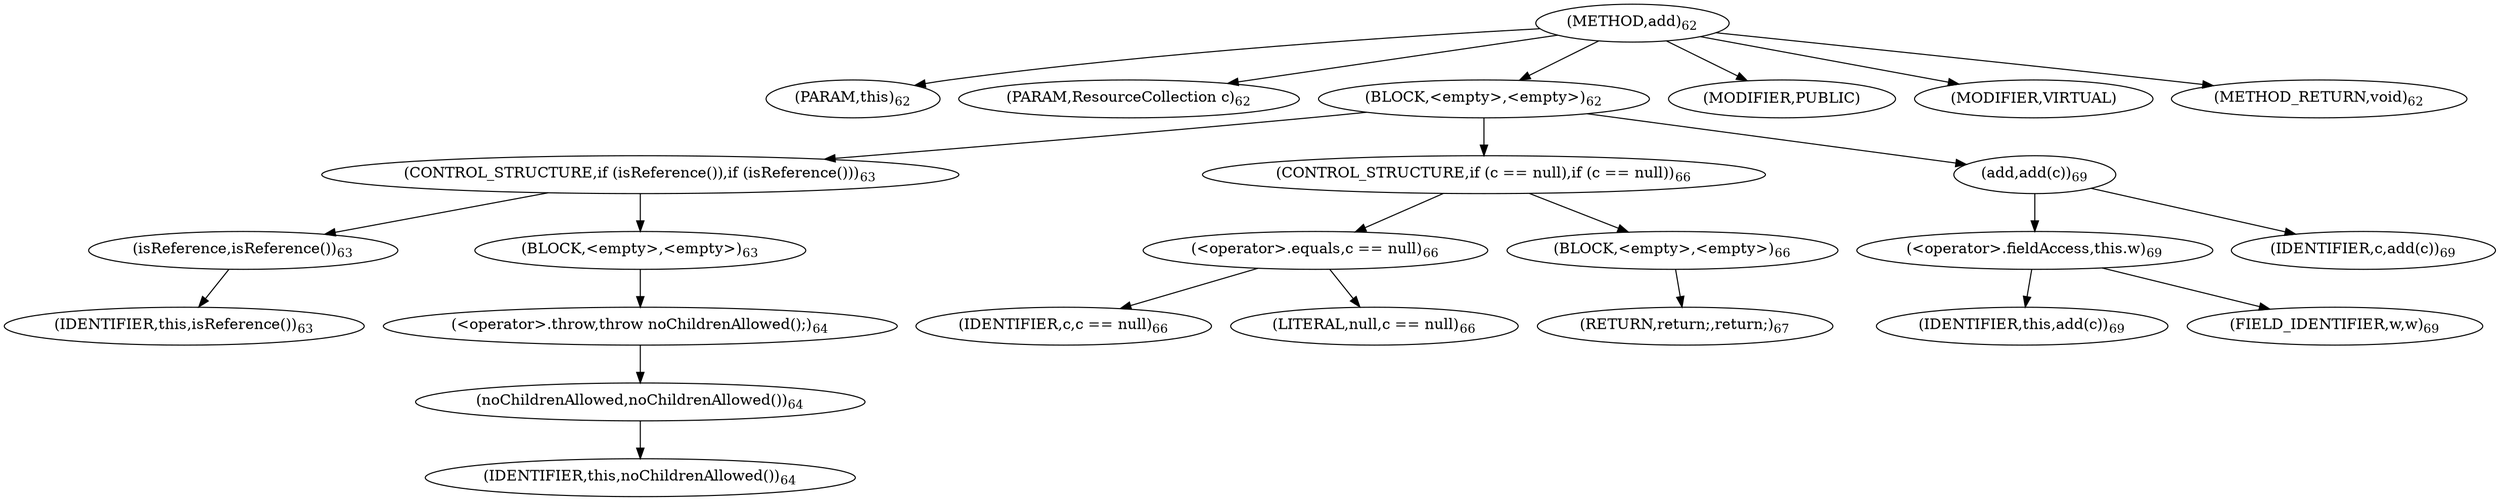 digraph "add" {  
"36" [label = <(METHOD,add)<SUB>62</SUB>> ]
"4" [label = <(PARAM,this)<SUB>62</SUB>> ]
"37" [label = <(PARAM,ResourceCollection c)<SUB>62</SUB>> ]
"38" [label = <(BLOCK,&lt;empty&gt;,&lt;empty&gt;)<SUB>62</SUB>> ]
"39" [label = <(CONTROL_STRUCTURE,if (isReference()),if (isReference()))<SUB>63</SUB>> ]
"40" [label = <(isReference,isReference())<SUB>63</SUB>> ]
"3" [label = <(IDENTIFIER,this,isReference())<SUB>63</SUB>> ]
"41" [label = <(BLOCK,&lt;empty&gt;,&lt;empty&gt;)<SUB>63</SUB>> ]
"42" [label = <(&lt;operator&gt;.throw,throw noChildrenAllowed();)<SUB>64</SUB>> ]
"43" [label = <(noChildrenAllowed,noChildrenAllowed())<SUB>64</SUB>> ]
"5" [label = <(IDENTIFIER,this,noChildrenAllowed())<SUB>64</SUB>> ]
"44" [label = <(CONTROL_STRUCTURE,if (c == null),if (c == null))<SUB>66</SUB>> ]
"45" [label = <(&lt;operator&gt;.equals,c == null)<SUB>66</SUB>> ]
"46" [label = <(IDENTIFIER,c,c == null)<SUB>66</SUB>> ]
"47" [label = <(LITERAL,null,c == null)<SUB>66</SUB>> ]
"48" [label = <(BLOCK,&lt;empty&gt;,&lt;empty&gt;)<SUB>66</SUB>> ]
"49" [label = <(RETURN,return;,return;)<SUB>67</SUB>> ]
"50" [label = <(add,add(c))<SUB>69</SUB>> ]
"51" [label = <(&lt;operator&gt;.fieldAccess,this.w)<SUB>69</SUB>> ]
"52" [label = <(IDENTIFIER,this,add(c))<SUB>69</SUB>> ]
"53" [label = <(FIELD_IDENTIFIER,w,w)<SUB>69</SUB>> ]
"54" [label = <(IDENTIFIER,c,add(c))<SUB>69</SUB>> ]
"55" [label = <(MODIFIER,PUBLIC)> ]
"56" [label = <(MODIFIER,VIRTUAL)> ]
"57" [label = <(METHOD_RETURN,void)<SUB>62</SUB>> ]
  "36" -> "4" 
  "36" -> "37" 
  "36" -> "38" 
  "36" -> "55" 
  "36" -> "56" 
  "36" -> "57" 
  "38" -> "39" 
  "38" -> "44" 
  "38" -> "50" 
  "39" -> "40" 
  "39" -> "41" 
  "40" -> "3" 
  "41" -> "42" 
  "42" -> "43" 
  "43" -> "5" 
  "44" -> "45" 
  "44" -> "48" 
  "45" -> "46" 
  "45" -> "47" 
  "48" -> "49" 
  "50" -> "51" 
  "50" -> "54" 
  "51" -> "52" 
  "51" -> "53" 
}
